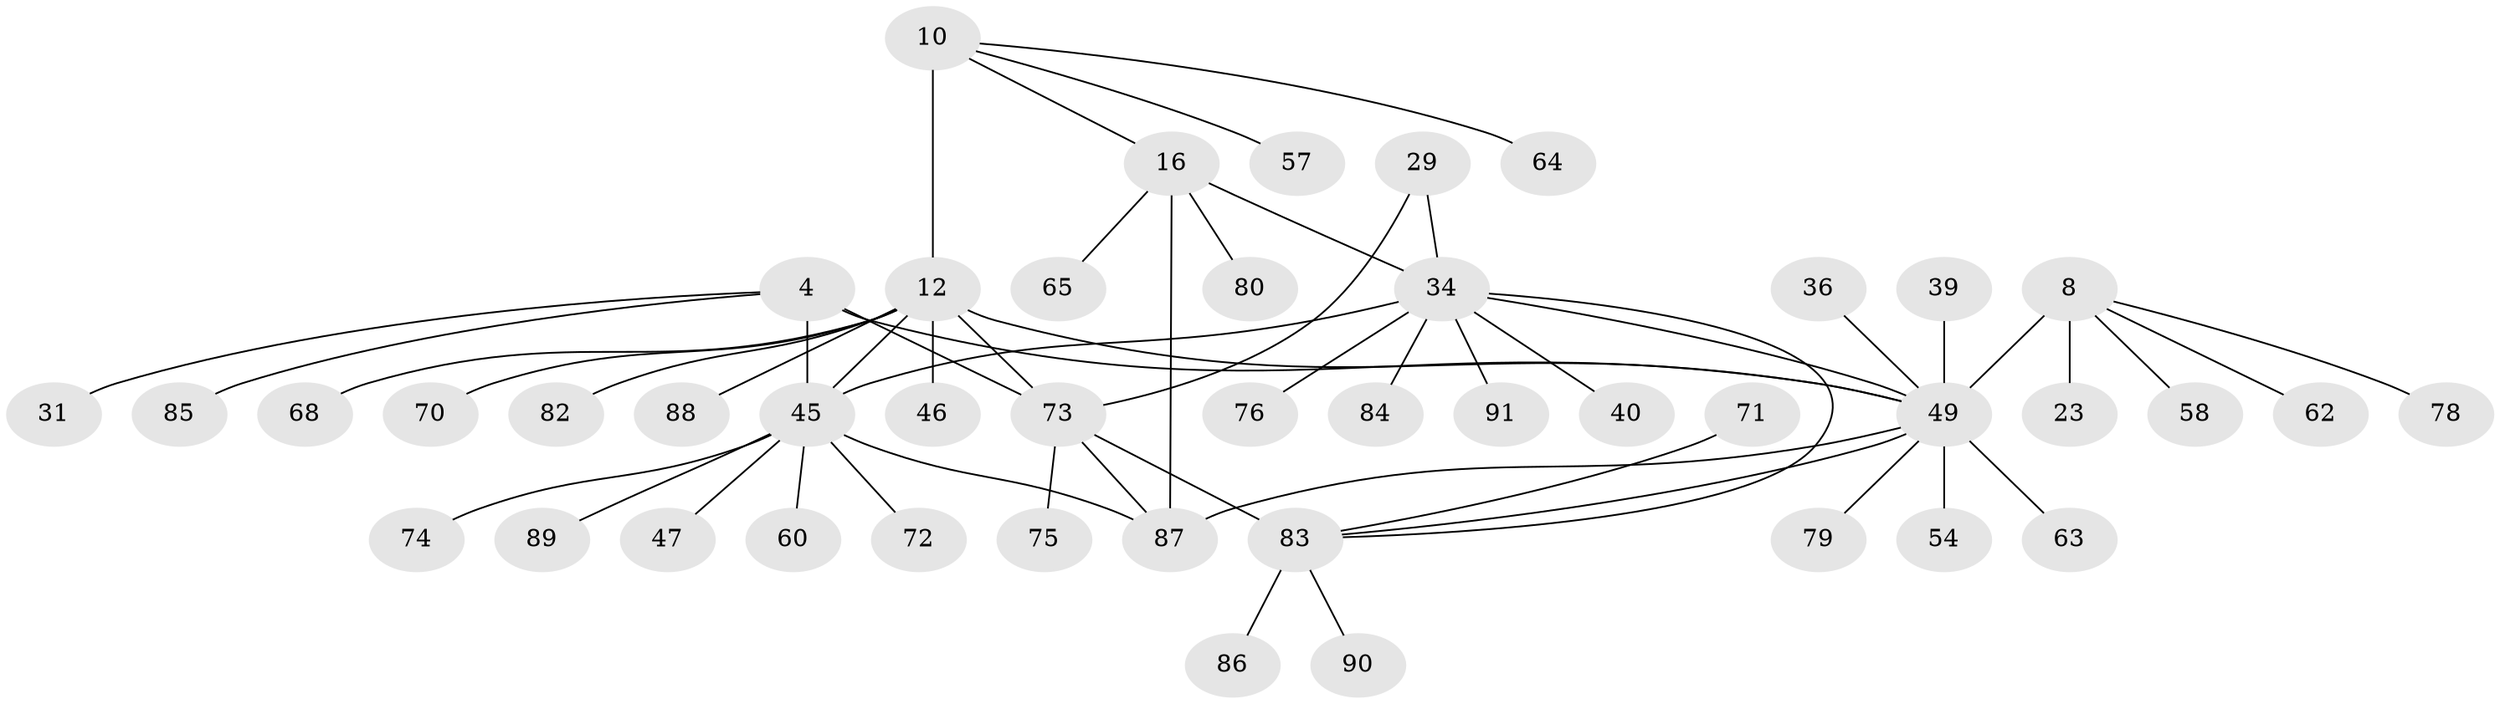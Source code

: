 // original degree distribution, {10: 0.01098901098901099, 5: 0.03296703296703297, 7: 0.054945054945054944, 6: 0.02197802197802198, 11: 0.01098901098901099, 4: 0.04395604395604396, 3: 0.054945054945054944, 8: 0.02197802197802198, 9: 0.02197802197802198, 12: 0.01098901098901099, 2: 0.16483516483516483, 1: 0.5494505494505495}
// Generated by graph-tools (version 1.1) at 2025/55/03/09/25 04:55:53]
// undirected, 45 vertices, 54 edges
graph export_dot {
graph [start="1"]
  node [color=gray90,style=filled];
  4 [super="+2"];
  8 [super="+5"];
  10 [super="+9"];
  12 [super="+11"];
  16 [super="+15"];
  23;
  29;
  31;
  34 [super="+14"];
  36;
  39;
  40;
  45 [super="+3+1"];
  46;
  47;
  49 [super="+7+24"];
  54;
  57;
  58 [super="+22"];
  60 [super="+35"];
  62;
  63 [super="+59"];
  64;
  65 [super="+37"];
  68 [super="+53"];
  70;
  71;
  72;
  73 [super="+28+20"];
  74 [super="+42"];
  75;
  76 [super="+32"];
  78;
  79 [super="+77"];
  80 [super="+56"];
  82;
  83 [super="+69"];
  84;
  85;
  86;
  87 [super="+81+51"];
  88 [super="+50+67"];
  89;
  90;
  91;
  4 -- 31;
  4 -- 85;
  4 -- 45 [weight=4];
  4 -- 49;
  4 -- 73;
  8 -- 23;
  8 -- 62;
  8 -- 78;
  8 -- 58;
  8 -- 49 [weight=4];
  10 -- 12 [weight=4];
  10 -- 57;
  10 -- 64;
  10 -- 16;
  12 -- 46;
  12 -- 70;
  12 -- 49 [weight=2];
  12 -- 82;
  12 -- 88;
  12 -- 45;
  12 -- 68;
  12 -- 73;
  16 -- 87;
  16 -- 34 [weight=4];
  16 -- 65;
  16 -- 80;
  29 -- 34;
  29 -- 73;
  34 -- 45 [weight=3];
  34 -- 40;
  34 -- 84;
  34 -- 91;
  34 -- 76;
  34 -- 49 [weight=2];
  34 -- 83;
  36 -- 49;
  39 -- 49;
  45 -- 87 [weight=2];
  45 -- 72;
  45 -- 47;
  45 -- 89;
  45 -- 60;
  45 -- 74;
  49 -- 79;
  49 -- 54;
  49 -- 87;
  49 -- 63;
  49 -- 83;
  71 -- 83;
  73 -- 83 [weight=4];
  73 -- 87;
  73 -- 75;
  83 -- 86;
  83 -- 90;
}
